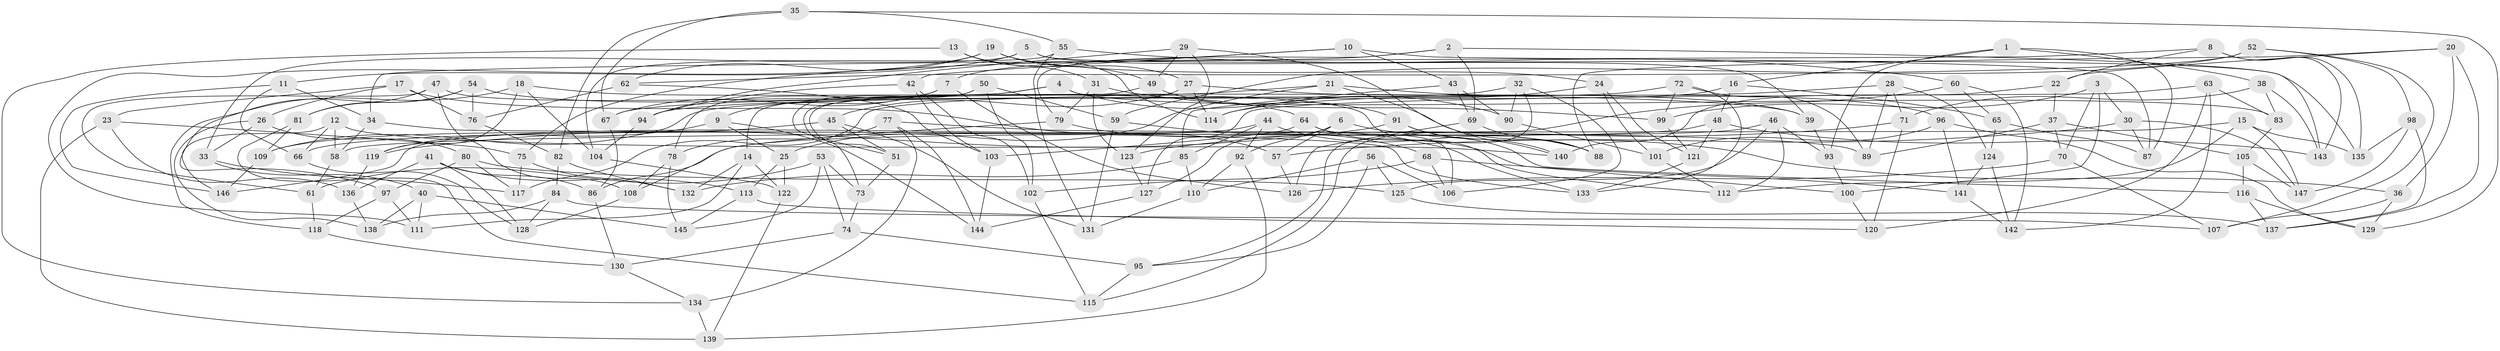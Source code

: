 // Generated by graph-tools (version 1.1) at 2025/58/03/09/25 04:58:41]
// undirected, 147 vertices, 294 edges
graph export_dot {
graph [start="1"]
  node [color=gray90,style=filled];
  1;
  2;
  3;
  4;
  5;
  6;
  7;
  8;
  9;
  10;
  11;
  12;
  13;
  14;
  15;
  16;
  17;
  18;
  19;
  20;
  21;
  22;
  23;
  24;
  25;
  26;
  27;
  28;
  29;
  30;
  31;
  32;
  33;
  34;
  35;
  36;
  37;
  38;
  39;
  40;
  41;
  42;
  43;
  44;
  45;
  46;
  47;
  48;
  49;
  50;
  51;
  52;
  53;
  54;
  55;
  56;
  57;
  58;
  59;
  60;
  61;
  62;
  63;
  64;
  65;
  66;
  67;
  68;
  69;
  70;
  71;
  72;
  73;
  74;
  75;
  76;
  77;
  78;
  79;
  80;
  81;
  82;
  83;
  84;
  85;
  86;
  87;
  88;
  89;
  90;
  91;
  92;
  93;
  94;
  95;
  96;
  97;
  98;
  99;
  100;
  101;
  102;
  103;
  104;
  105;
  106;
  107;
  108;
  109;
  110;
  111;
  112;
  113;
  114;
  115;
  116;
  117;
  118;
  119;
  120;
  121;
  122;
  123;
  124;
  125;
  126;
  127;
  128;
  129;
  130;
  131;
  132;
  133;
  134;
  135;
  136;
  137;
  138;
  139;
  140;
  141;
  142;
  143;
  144;
  145;
  146;
  147;
  1 -- 38;
  1 -- 16;
  1 -- 93;
  1 -- 87;
  2 -- 7;
  2 -- 143;
  2 -- 79;
  2 -- 69;
  3 -- 99;
  3 -- 70;
  3 -- 100;
  3 -- 30;
  4 -- 14;
  4 -- 83;
  4 -- 73;
  4 -- 90;
  5 -- 33;
  5 -- 11;
  5 -- 135;
  5 -- 39;
  6 -- 92;
  6 -- 36;
  6 -- 57;
  6 -- 127;
  7 -- 126;
  7 -- 67;
  7 -- 9;
  8 -- 22;
  8 -- 135;
  8 -- 34;
  8 -- 143;
  9 -- 119;
  9 -- 144;
  9 -- 25;
  10 -- 87;
  10 -- 42;
  10 -- 43;
  10 -- 75;
  11 -- 34;
  11 -- 146;
  11 -- 66;
  12 -- 58;
  12 -- 66;
  12 -- 140;
  12 -- 146;
  13 -- 114;
  13 -- 134;
  13 -- 31;
  13 -- 49;
  14 -- 132;
  14 -- 122;
  14 -- 111;
  15 -- 147;
  15 -- 58;
  15 -- 135;
  15 -- 112;
  16 -- 65;
  16 -- 109;
  16 -- 48;
  17 -- 76;
  17 -- 26;
  17 -- 57;
  17 -- 23;
  18 -- 39;
  18 -- 118;
  18 -- 104;
  18 -- 119;
  19 -- 27;
  19 -- 62;
  19 -- 111;
  19 -- 24;
  20 -- 88;
  20 -- 22;
  20 -- 36;
  20 -- 137;
  21 -- 117;
  21 -- 88;
  21 -- 96;
  21 -- 25;
  22 -- 140;
  22 -- 37;
  23 -- 75;
  23 -- 136;
  23 -- 139;
  24 -- 114;
  24 -- 121;
  24 -- 101;
  25 -- 122;
  25 -- 113;
  26 -- 138;
  26 -- 33;
  26 -- 80;
  27 -- 45;
  27 -- 114;
  27 -- 39;
  28 -- 71;
  28 -- 89;
  28 -- 114;
  28 -- 124;
  29 -- 49;
  29 -- 140;
  29 -- 94;
  29 -- 123;
  30 -- 147;
  30 -- 57;
  30 -- 87;
  31 -- 123;
  31 -- 79;
  31 -- 99;
  32 -- 95;
  32 -- 106;
  32 -- 67;
  32 -- 90;
  33 -- 40;
  33 -- 117;
  34 -- 58;
  34 -- 133;
  35 -- 82;
  35 -- 129;
  35 -- 67;
  35 -- 55;
  36 -- 107;
  36 -- 129;
  37 -- 70;
  37 -- 89;
  37 -- 105;
  38 -- 143;
  38 -- 83;
  38 -- 71;
  39 -- 93;
  40 -- 145;
  40 -- 111;
  40 -- 138;
  41 -- 86;
  41 -- 128;
  41 -- 136;
  41 -- 113;
  42 -- 103;
  42 -- 94;
  42 -- 102;
  43 -- 85;
  43 -- 69;
  43 -- 90;
  44 -- 85;
  44 -- 92;
  44 -- 146;
  44 -- 88;
  45 -- 109;
  45 -- 131;
  45 -- 51;
  46 -- 125;
  46 -- 93;
  46 -- 112;
  46 -- 86;
  47 -- 112;
  47 -- 81;
  47 -- 61;
  47 -- 108;
  48 -- 143;
  48 -- 66;
  48 -- 121;
  49 -- 91;
  49 -- 51;
  50 -- 102;
  50 -- 51;
  50 -- 78;
  50 -- 59;
  51 -- 73;
  52 -- 62;
  52 -- 98;
  52 -- 107;
  52 -- 59;
  53 -- 74;
  53 -- 73;
  53 -- 145;
  53 -- 61;
  54 -- 97;
  54 -- 64;
  54 -- 81;
  54 -- 76;
  55 -- 60;
  55 -- 131;
  55 -- 104;
  56 -- 125;
  56 -- 106;
  56 -- 110;
  56 -- 95;
  57 -- 126;
  58 -- 61;
  59 -- 68;
  59 -- 131;
  60 -- 65;
  60 -- 115;
  60 -- 142;
  61 -- 118;
  62 -- 76;
  62 -- 103;
  63 -- 120;
  63 -- 142;
  63 -- 127;
  63 -- 83;
  64 -- 106;
  64 -- 103;
  64 -- 100;
  65 -- 124;
  65 -- 87;
  66 -- 128;
  67 -- 86;
  68 -- 106;
  68 -- 141;
  68 -- 102;
  69 -- 126;
  69 -- 88;
  70 -- 107;
  70 -- 126;
  71 -- 123;
  71 -- 120;
  72 -- 133;
  72 -- 94;
  72 -- 99;
  72 -- 89;
  73 -- 74;
  74 -- 95;
  74 -- 130;
  75 -- 117;
  75 -- 132;
  76 -- 82;
  77 -- 134;
  77 -- 89;
  77 -- 78;
  77 -- 144;
  78 -- 108;
  78 -- 145;
  79 -- 108;
  79 -- 133;
  80 -- 97;
  80 -- 117;
  80 -- 125;
  81 -- 115;
  81 -- 109;
  82 -- 132;
  82 -- 84;
  83 -- 105;
  84 -- 107;
  84 -- 138;
  84 -- 128;
  85 -- 110;
  85 -- 132;
  86 -- 130;
  90 -- 101;
  91 -- 116;
  91 -- 140;
  91 -- 119;
  92 -- 139;
  92 -- 110;
  93 -- 100;
  94 -- 104;
  95 -- 115;
  96 -- 101;
  96 -- 141;
  96 -- 129;
  97 -- 118;
  97 -- 111;
  98 -- 147;
  98 -- 137;
  98 -- 135;
  99 -- 121;
  100 -- 120;
  101 -- 112;
  102 -- 115;
  103 -- 144;
  104 -- 122;
  105 -- 116;
  105 -- 147;
  108 -- 128;
  109 -- 146;
  110 -- 131;
  113 -- 120;
  113 -- 145;
  116 -- 137;
  116 -- 129;
  118 -- 130;
  119 -- 136;
  121 -- 133;
  122 -- 139;
  123 -- 127;
  124 -- 141;
  124 -- 142;
  125 -- 137;
  127 -- 144;
  130 -- 134;
  134 -- 139;
  136 -- 138;
  141 -- 142;
}
